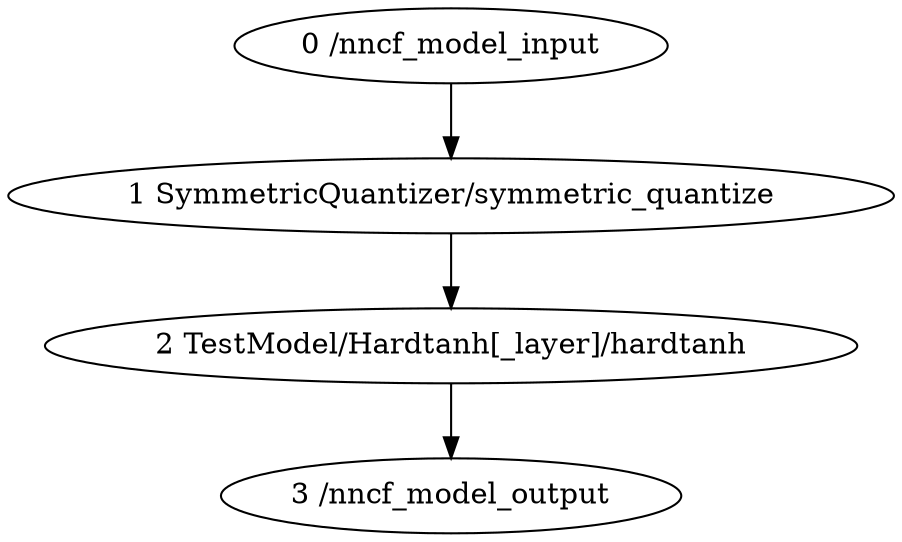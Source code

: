 strict digraph  {
"0 /nncf_model_input" [id=0, scope="", type=nncf_model_input];
"1 SymmetricQuantizer/symmetric_quantize" [id=1, scope=SymmetricQuantizer, type=symmetric_quantize];
"2 TestModel/Hardtanh[_layer]/hardtanh" [id=2, scope="TestModel/Hardtanh[_layer]", type=hardtanh];
"3 /nncf_model_output" [id=3, scope="", type=nncf_model_output];
"0 /nncf_model_input" -> "1 SymmetricQuantizer/symmetric_quantize";
"1 SymmetricQuantizer/symmetric_quantize" -> "2 TestModel/Hardtanh[_layer]/hardtanh";
"2 TestModel/Hardtanh[_layer]/hardtanh" -> "3 /nncf_model_output";
}
